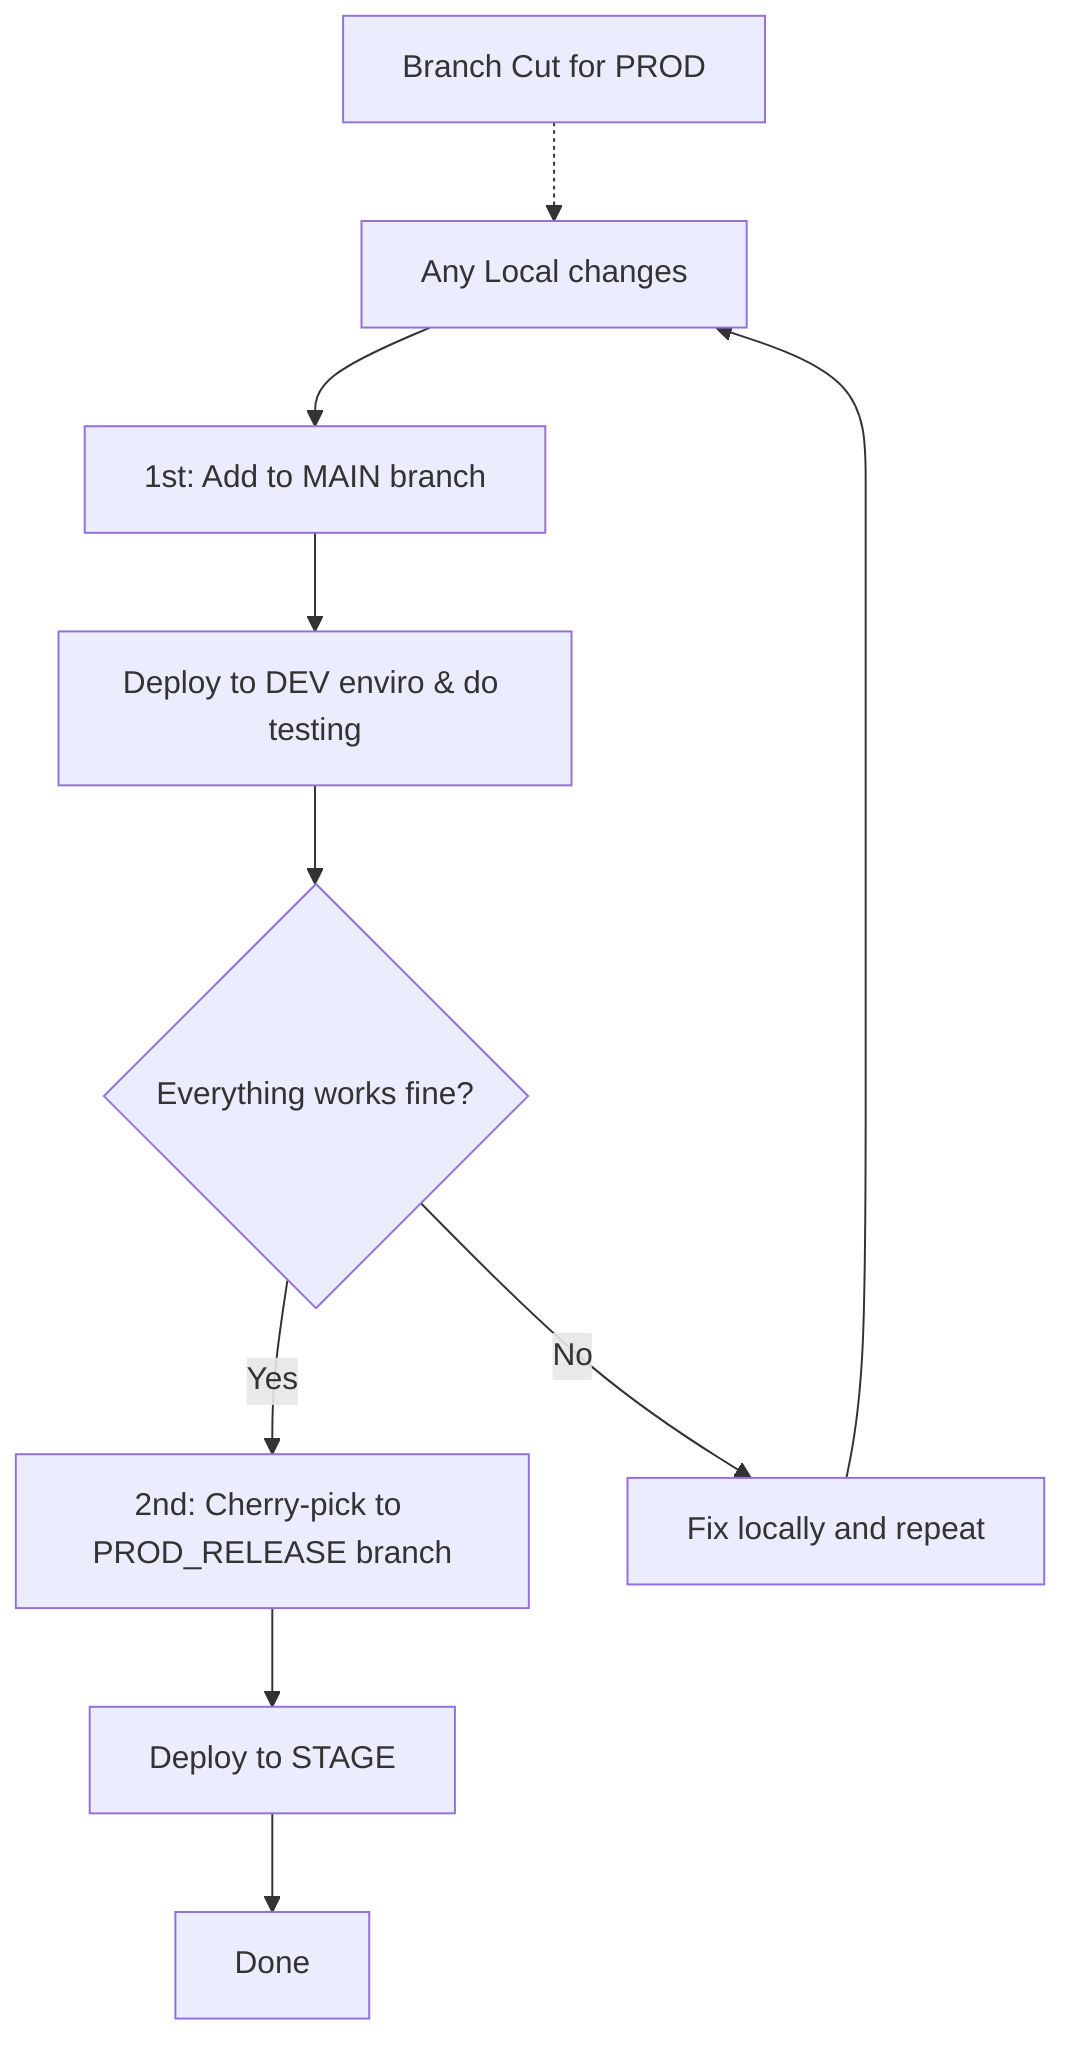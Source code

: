 graph TD
    T["Branch Cut for PROD"]
    T -.-> A[Any Local changes]
    A --> B[1st: Add to MAIN branch]
    B --> C[Deploy to DEV enviro & do testing]
    C --> D{Everything works fine?}
    D -- Yes --> E[2nd: Cherry-pick to PROD_RELEASE branch]
    E --> F[Deploy to STAGE]
    F --> G[Done]
    D -- No --> H[Fix locally and repeat]
    H --> A